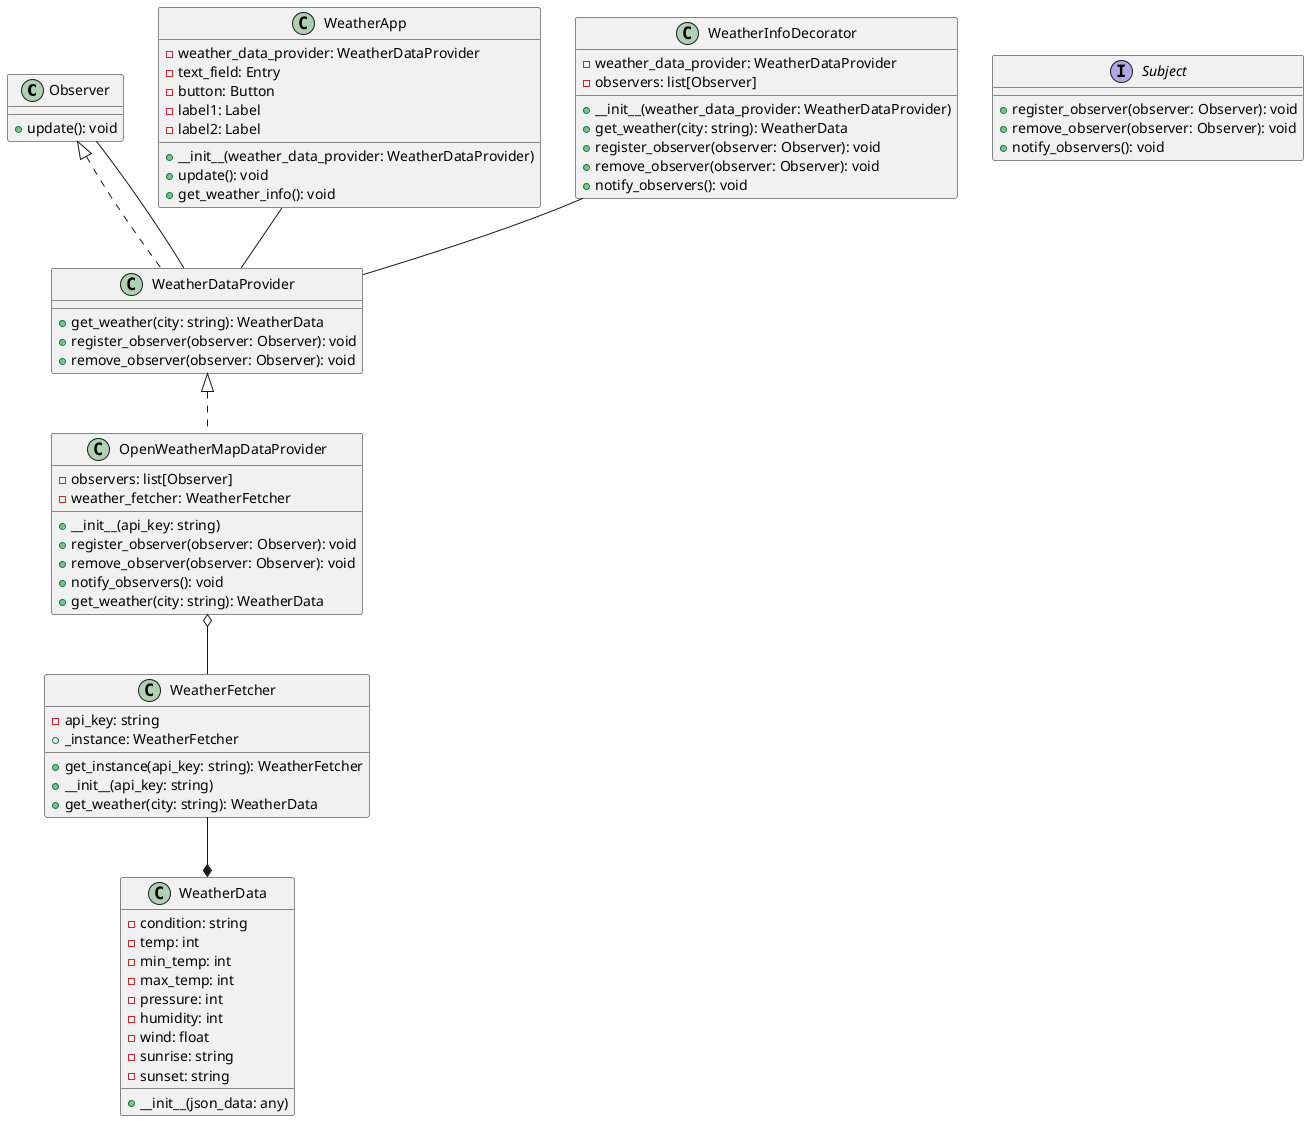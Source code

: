 @startuml

class Observer {
  + update(): void
}

class WeatherFetcher {
  - api_key: string
  + _instance: WeatherFetcher
  + get_instance(api_key: string): WeatherFetcher
  + __init__(api_key: string)
  + get_weather(city: string): WeatherData
}

class WeatherData {
  - condition: string
  - temp: int
  - min_temp: int
  - max_temp: int
  - pressure: int
  - humidity: int
  - wind: float
  - sunrise: string
  - sunset: string
  + __init__(json_data: any)
}

class WeatherDataProvider {
  + get_weather(city: string): WeatherData
  + register_observer(observer: Observer): void
  + remove_observer(observer: Observer): void
}

class OpenWeatherMapDataProvider {
  - observers: list[Observer]
  - weather_fetcher: WeatherFetcher
  + __init__(api_key: string)
  + register_observer(observer: Observer): void
  + remove_observer(observer: Observer): void
  + notify_observers(): void
  + get_weather(city: string): WeatherData
}

class WeatherApp {
  - weather_data_provider: WeatherDataProvider
  - text_field: Entry
  - button: Button
  - label1: Label
  - label2: Label
  + __init__(weather_data_provider: WeatherDataProvider)
  + update(): void
  + get_weather_info(): void
}

class WeatherInfoDecorator {
  - weather_data_provider: WeatherDataProvider
  - observers: list[Observer]
  + __init__(weather_data_provider: WeatherDataProvider)
  + get_weather(city: string): WeatherData
  + register_observer(observer: Observer): void
  + remove_observer(observer: Observer): void
  + notify_observers(): void
}

interface Subject {
  + register_observer(observer: Observer): void
  + remove_observer(observer: Observer): void
  + notify_observers(): void
}

Observer <|.. WeatherDataProvider
WeatherFetcher --* WeatherData
WeatherDataProvider -- Observer
WeatherDataProvider <|.. OpenWeatherMapDataProvider
OpenWeatherMapDataProvider o-- WeatherFetcher
WeatherApp -- WeatherDataProvider
WeatherInfoDecorator -- WeatherDataProvider

@enduml
